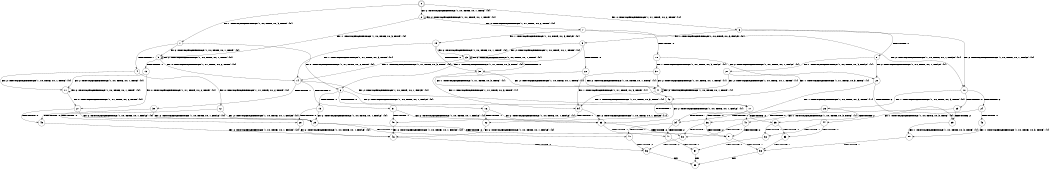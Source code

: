 digraph BCG {
size = "7, 10.5";
center = TRUE;
node [shape = circle];
0 [peripheries = 2];
0 -> 1 [label = "EX !1 !ATOMIC_EXCH_BRANCH (1, +0, TRUE, +0, 3, TRUE) !{0}"];
0 -> 2 [label = "EX !2 !ATOMIC_EXCH_BRANCH (1, +0, TRUE, +0, 1, TRUE) !{0}"];
0 -> 3 [label = "EX !0 !ATOMIC_EXCH_BRANCH (1, +1, TRUE, +0, 2, TRUE) !{0}"];
1 -> 4 [label = "TERMINATE !1"];
1 -> 5 [label = "EX !2 !ATOMIC_EXCH_BRANCH (1, +0, TRUE, +0, 1, TRUE) !{0}"];
1 -> 6 [label = "EX !0 !ATOMIC_EXCH_BRANCH (1, +1, TRUE, +0, 2, TRUE) !{0}"];
2 -> 5 [label = "EX !1 !ATOMIC_EXCH_BRANCH (1, +0, TRUE, +0, 3, TRUE) !{0}"];
2 -> 7 [label = "EX !0 !ATOMIC_EXCH_BRANCH (1, +1, TRUE, +0, 2, TRUE) !{0}"];
2 -> 2 [label = "EX !2 !ATOMIC_EXCH_BRANCH (1, +0, TRUE, +0, 1, TRUE) !{0}"];
3 -> 8 [label = "TERMINATE !0"];
3 -> 9 [label = "EX !1 !ATOMIC_EXCH_BRANCH (1, +0, TRUE, +0, 3, FALSE) !{0}"];
3 -> 10 [label = "EX !2 !ATOMIC_EXCH_BRANCH (1, +0, TRUE, +0, 1, FALSE) !{0}"];
4 -> 11 [label = "EX !2 !ATOMIC_EXCH_BRANCH (1, +0, TRUE, +0, 1, TRUE) !{0}"];
4 -> 12 [label = "EX !0 !ATOMIC_EXCH_BRANCH (1, +1, TRUE, +0, 2, TRUE) !{0}"];
5 -> 13 [label = "TERMINATE !1"];
5 -> 14 [label = "EX !0 !ATOMIC_EXCH_BRANCH (1, +1, TRUE, +0, 2, TRUE) !{0}"];
5 -> 5 [label = "EX !2 !ATOMIC_EXCH_BRANCH (1, +0, TRUE, +0, 1, TRUE) !{0}"];
6 -> 15 [label = "TERMINATE !1"];
6 -> 16 [label = "TERMINATE !0"];
6 -> 17 [label = "EX !2 !ATOMIC_EXCH_BRANCH (1, +0, TRUE, +0, 1, FALSE) !{0}"];
7 -> 18 [label = "TERMINATE !0"];
7 -> 19 [label = "EX !1 !ATOMIC_EXCH_BRANCH (1, +0, TRUE, +0, 3, FALSE) !{0}"];
7 -> 10 [label = "EX !2 !ATOMIC_EXCH_BRANCH (1, +0, TRUE, +0, 1, FALSE) !{0}"];
8 -> 20 [label = "EX !2 !ATOMIC_EXCH_BRANCH (1, +0, TRUE, +0, 1, FALSE) !{1}"];
8 -> 21 [label = "EX !1 !ATOMIC_EXCH_BRANCH (1, +0, TRUE, +0, 3, FALSE) !{1}"];
9 -> 22 [label = "TERMINATE !0"];
9 -> 23 [label = "EX !2 !ATOMIC_EXCH_BRANCH (1, +0, TRUE, +0, 1, TRUE) !{0}"];
9 -> 6 [label = "EX !1 !ATOMIC_EXCH_BRANCH (1, +1, TRUE, +0, 3, TRUE) !{0}"];
10 -> 24 [label = "TERMINATE !2"];
10 -> 25 [label = "TERMINATE !0"];
10 -> 26 [label = "EX !1 !ATOMIC_EXCH_BRANCH (1, +0, TRUE, +0, 3, TRUE) !{0}"];
11 -> 27 [label = "EX !0 !ATOMIC_EXCH_BRANCH (1, +1, TRUE, +0, 2, TRUE) !{0}"];
11 -> 11 [label = "EX !2 !ATOMIC_EXCH_BRANCH (1, +0, TRUE, +0, 1, TRUE) !{0}"];
12 -> 28 [label = "TERMINATE !0"];
12 -> 29 [label = "EX !2 !ATOMIC_EXCH_BRANCH (1, +0, TRUE, +0, 1, FALSE) !{0}"];
13 -> 27 [label = "EX !0 !ATOMIC_EXCH_BRANCH (1, +1, TRUE, +0, 2, TRUE) !{0}"];
13 -> 11 [label = "EX !2 !ATOMIC_EXCH_BRANCH (1, +0, TRUE, +0, 1, TRUE) !{0}"];
14 -> 30 [label = "TERMINATE !1"];
14 -> 31 [label = "TERMINATE !0"];
14 -> 17 [label = "EX !2 !ATOMIC_EXCH_BRANCH (1, +0, TRUE, +0, 1, FALSE) !{0}"];
15 -> 28 [label = "TERMINATE !0"];
15 -> 29 [label = "EX !2 !ATOMIC_EXCH_BRANCH (1, +0, TRUE, +0, 1, FALSE) !{0}"];
16 -> 32 [label = "TERMINATE !1"];
16 -> 33 [label = "EX !2 !ATOMIC_EXCH_BRANCH (1, +0, TRUE, +0, 1, FALSE) !{1}"];
17 -> 34 [label = "TERMINATE !1"];
17 -> 35 [label = "TERMINATE !2"];
17 -> 36 [label = "TERMINATE !0"];
18 -> 37 [label = "EX !1 !ATOMIC_EXCH_BRANCH (1, +0, TRUE, +0, 3, FALSE) !{1}"];
18 -> 20 [label = "EX !2 !ATOMIC_EXCH_BRANCH (1, +0, TRUE, +0, 1, FALSE) !{1}"];
19 -> 38 [label = "TERMINATE !0"];
19 -> 23 [label = "EX !2 !ATOMIC_EXCH_BRANCH (1, +0, TRUE, +0, 1, TRUE) !{0}"];
19 -> 14 [label = "EX !1 !ATOMIC_EXCH_BRANCH (1, +1, TRUE, +0, 3, TRUE) !{0}"];
20 -> 39 [label = "TERMINATE !2"];
20 -> 40 [label = "EX !1 !ATOMIC_EXCH_BRANCH (1, +0, TRUE, +0, 3, TRUE) !{1}"];
21 -> 41 [label = "EX !2 !ATOMIC_EXCH_BRANCH (1, +0, TRUE, +0, 1, TRUE) !{1}"];
21 -> 42 [label = "EX !1 !ATOMIC_EXCH_BRANCH (1, +1, TRUE, +0, 3, TRUE) !{1}"];
22 -> 41 [label = "EX !2 !ATOMIC_EXCH_BRANCH (1, +0, TRUE, +0, 1, TRUE) !{1}"];
22 -> 42 [label = "EX !1 !ATOMIC_EXCH_BRANCH (1, +1, TRUE, +0, 3, TRUE) !{1}"];
23 -> 38 [label = "TERMINATE !0"];
23 -> 23 [label = "EX !2 !ATOMIC_EXCH_BRANCH (1, +0, TRUE, +0, 1, TRUE) !{0}"];
23 -> 14 [label = "EX !1 !ATOMIC_EXCH_BRANCH (1, +1, TRUE, +0, 3, TRUE) !{0}"];
24 -> 43 [label = "TERMINATE !0"];
24 -> 44 [label = "EX !1 !ATOMIC_EXCH_BRANCH (1, +0, TRUE, +0, 3, TRUE) !{0}"];
25 -> 39 [label = "TERMINATE !2"];
25 -> 40 [label = "EX !1 !ATOMIC_EXCH_BRANCH (1, +0, TRUE, +0, 3, TRUE) !{1}"];
26 -> 34 [label = "TERMINATE !1"];
26 -> 35 [label = "TERMINATE !2"];
26 -> 36 [label = "TERMINATE !0"];
27 -> 45 [label = "TERMINATE !0"];
27 -> 29 [label = "EX !2 !ATOMIC_EXCH_BRANCH (1, +0, TRUE, +0, 1, FALSE) !{0}"];
28 -> 46 [label = "EX !2 !ATOMIC_EXCH_BRANCH (1, +0, TRUE, +0, 1, FALSE) !{2}"];
29 -> 47 [label = "TERMINATE !2"];
29 -> 48 [label = "TERMINATE !0"];
30 -> 45 [label = "TERMINATE !0"];
30 -> 29 [label = "EX !2 !ATOMIC_EXCH_BRANCH (1, +0, TRUE, +0, 1, FALSE) !{0}"];
31 -> 49 [label = "TERMINATE !1"];
31 -> 33 [label = "EX !2 !ATOMIC_EXCH_BRANCH (1, +0, TRUE, +0, 1, FALSE) !{1}"];
32 -> 46 [label = "EX !2 !ATOMIC_EXCH_BRANCH (1, +0, TRUE, +0, 1, FALSE) !{2}"];
33 -> 50 [label = "TERMINATE !1"];
33 -> 51 [label = "TERMINATE !2"];
34 -> 47 [label = "TERMINATE !2"];
34 -> 48 [label = "TERMINATE !0"];
35 -> 52 [label = "TERMINATE !1"];
35 -> 53 [label = "TERMINATE !0"];
36 -> 50 [label = "TERMINATE !1"];
36 -> 51 [label = "TERMINATE !2"];
37 -> 41 [label = "EX !2 !ATOMIC_EXCH_BRANCH (1, +0, TRUE, +0, 1, TRUE) !{1}"];
37 -> 54 [label = "EX !1 !ATOMIC_EXCH_BRANCH (1, +1, TRUE, +0, 3, TRUE) !{1}"];
38 -> 41 [label = "EX !2 !ATOMIC_EXCH_BRANCH (1, +0, TRUE, +0, 1, TRUE) !{1}"];
38 -> 54 [label = "EX !1 !ATOMIC_EXCH_BRANCH (1, +1, TRUE, +0, 3, TRUE) !{1}"];
39 -> 55 [label = "EX !1 !ATOMIC_EXCH_BRANCH (1, +0, TRUE, +0, 3, TRUE) !{1}"];
40 -> 50 [label = "TERMINATE !1"];
40 -> 51 [label = "TERMINATE !2"];
41 -> 41 [label = "EX !2 !ATOMIC_EXCH_BRANCH (1, +0, TRUE, +0, 1, TRUE) !{1}"];
41 -> 54 [label = "EX !1 !ATOMIC_EXCH_BRANCH (1, +1, TRUE, +0, 3, TRUE) !{1}"];
42 -> 32 [label = "TERMINATE !1"];
42 -> 33 [label = "EX !2 !ATOMIC_EXCH_BRANCH (1, +0, TRUE, +0, 1, FALSE) !{1}"];
43 -> 55 [label = "EX !1 !ATOMIC_EXCH_BRANCH (1, +0, TRUE, +0, 3, TRUE) !{1}"];
44 -> 52 [label = "TERMINATE !1"];
44 -> 53 [label = "TERMINATE !0"];
45 -> 46 [label = "EX !2 !ATOMIC_EXCH_BRANCH (1, +0, TRUE, +0, 1, FALSE) !{2}"];
46 -> 56 [label = "TERMINATE !2"];
47 -> 57 [label = "TERMINATE !0"];
48 -> 56 [label = "TERMINATE !2"];
49 -> 46 [label = "EX !2 !ATOMIC_EXCH_BRANCH (1, +0, TRUE, +0, 1, FALSE) !{2}"];
50 -> 56 [label = "TERMINATE !2"];
51 -> 58 [label = "TERMINATE !1"];
52 -> 57 [label = "TERMINATE !0"];
53 -> 58 [label = "TERMINATE !1"];
54 -> 49 [label = "TERMINATE !1"];
54 -> 33 [label = "EX !2 !ATOMIC_EXCH_BRANCH (1, +0, TRUE, +0, 1, FALSE) !{1}"];
55 -> 58 [label = "TERMINATE !1"];
56 -> 59 [label = "exit"];
57 -> 59 [label = "exit"];
58 -> 59 [label = "exit"];
}
